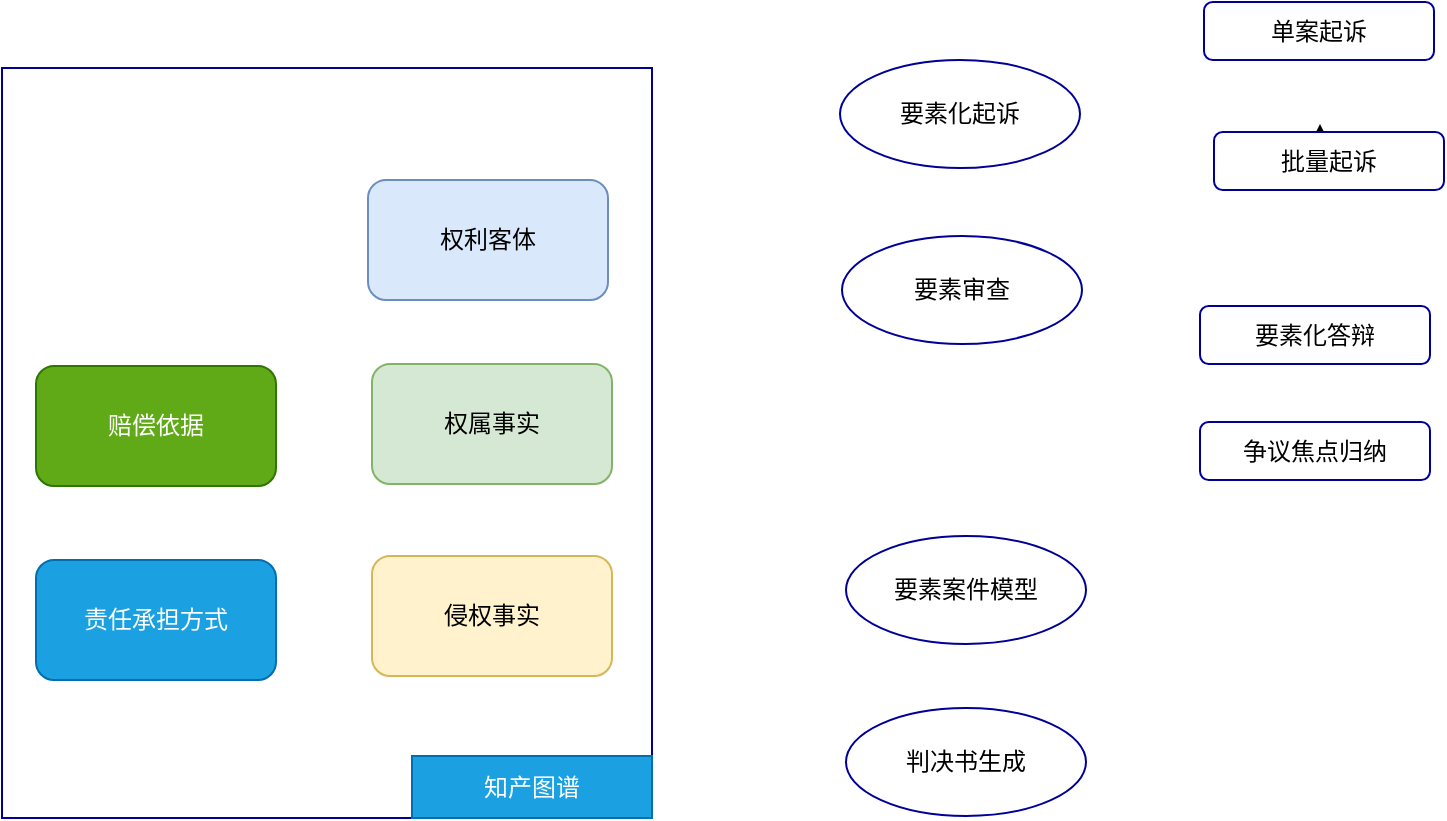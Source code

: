 <mxfile version="16.2.7" type="github">
  <diagram id="OcVQEDXu7nUOIg3Wxhq2" name="Page-1">
    <mxGraphModel dx="946" dy="588" grid="0" gridSize="10" guides="1" tooltips="1" connect="1" arrows="1" fold="1" page="1" pageScale="1" pageWidth="2339" pageHeight="3300" math="0" shadow="0">
      <root>
        <mxCell id="0" />
        <mxCell id="1" parent="0" />
        <mxCell id="e8YckfYskvcJTgNlKwXh-6" value="" style="rounded=0;whiteSpace=wrap;html=1;strokeColor=#000099;" vertex="1" parent="1">
          <mxGeometry x="15" y="47" width="325" height="375" as="geometry" />
        </mxCell>
        <mxCell id="e8YckfYskvcJTgNlKwXh-1" value="赔偿依据" style="rounded=1;whiteSpace=wrap;html=1;fillColor=#60a917;fontColor=#ffffff;strokeColor=#2D7600;" vertex="1" parent="1">
          <mxGeometry x="32" y="196" width="120" height="60" as="geometry" />
        </mxCell>
        <mxCell id="e8YckfYskvcJTgNlKwXh-2" value="权利客体" style="rounded=1;whiteSpace=wrap;html=1;fillColor=#dae8fc;strokeColor=#6c8ebf;" vertex="1" parent="1">
          <mxGeometry x="198" y="103" width="120" height="60" as="geometry" />
        </mxCell>
        <mxCell id="e8YckfYskvcJTgNlKwXh-3" value="权属事实" style="rounded=1;whiteSpace=wrap;html=1;fillColor=#d5e8d4;strokeColor=#82b366;" vertex="1" parent="1">
          <mxGeometry x="200" y="195" width="120" height="60" as="geometry" />
        </mxCell>
        <mxCell id="e8YckfYskvcJTgNlKwXh-4" value="侵权事实" style="rounded=1;whiteSpace=wrap;html=1;fillColor=#fff2cc;strokeColor=#d6b656;" vertex="1" parent="1">
          <mxGeometry x="200" y="291" width="120" height="60" as="geometry" />
        </mxCell>
        <mxCell id="e8YckfYskvcJTgNlKwXh-5" value="责任承担方式" style="rounded=1;whiteSpace=wrap;html=1;fillColor=#1ba1e2;fontColor=#ffffff;strokeColor=#006EAF;" vertex="1" parent="1">
          <mxGeometry x="32" y="293" width="120" height="60" as="geometry" />
        </mxCell>
        <mxCell id="e8YckfYskvcJTgNlKwXh-7" value="知产图谱" style="rounded=0;whiteSpace=wrap;html=1;strokeColor=#006EAF;fillColor=#1ba1e2;fontColor=#ffffff;" vertex="1" parent="1">
          <mxGeometry x="220" y="391" width="120" height="31" as="geometry" />
        </mxCell>
        <mxCell id="e8YckfYskvcJTgNlKwXh-8" value="要素化起诉" style="ellipse;whiteSpace=wrap;html=1;strokeColor=#000099;" vertex="1" parent="1">
          <mxGeometry x="434" y="43" width="120" height="54" as="geometry" />
        </mxCell>
        <mxCell id="e8YckfYskvcJTgNlKwXh-10" value="要素审查" style="ellipse;whiteSpace=wrap;html=1;strokeColor=#000099;" vertex="1" parent="1">
          <mxGeometry x="435" y="131" width="120" height="54" as="geometry" />
        </mxCell>
        <mxCell id="e8YckfYskvcJTgNlKwXh-11" value="要素案件模型" style="ellipse;whiteSpace=wrap;html=1;strokeColor=#000099;" vertex="1" parent="1">
          <mxGeometry x="437" y="281" width="120" height="54" as="geometry" />
        </mxCell>
        <mxCell id="e8YckfYskvcJTgNlKwXh-12" value="要素化答辩" style="rounded=1;whiteSpace=wrap;html=1;strokeColor=#000099;" vertex="1" parent="1">
          <mxGeometry x="614" y="166" width="115" height="29" as="geometry" />
        </mxCell>
        <mxCell id="e8YckfYskvcJTgNlKwXh-14" value="争议焦点归纳" style="rounded=1;whiteSpace=wrap;html=1;strokeColor=#000099;" vertex="1" parent="1">
          <mxGeometry x="614" y="224" width="115" height="29" as="geometry" />
        </mxCell>
        <mxCell id="e8YckfYskvcJTgNlKwXh-15" value="判决书生成" style="ellipse;whiteSpace=wrap;html=1;strokeColor=#000099;" vertex="1" parent="1">
          <mxGeometry x="437" y="367" width="120" height="54" as="geometry" />
        </mxCell>
        <mxCell id="e8YckfYskvcJTgNlKwXh-17" value="单案起诉" style="rounded=1;whiteSpace=wrap;html=1;strokeColor=#000099;" vertex="1" parent="1">
          <mxGeometry x="616" y="14" width="115" height="29" as="geometry" />
        </mxCell>
        <mxCell id="e8YckfYskvcJTgNlKwXh-19" style="edgeStyle=orthogonalEdgeStyle;rounded=0;orthogonalLoop=1;jettySize=auto;html=1;exitX=0.5;exitY=0;exitDx=0;exitDy=0;" edge="1" parent="1" source="e8YckfYskvcJTgNlKwXh-18">
          <mxGeometry relative="1" as="geometry">
            <mxPoint x="674" y="75" as="targetPoint" />
          </mxGeometry>
        </mxCell>
        <mxCell id="e8YckfYskvcJTgNlKwXh-18" value="批量起诉" style="rounded=1;whiteSpace=wrap;html=1;strokeColor=#000099;" vertex="1" parent="1">
          <mxGeometry x="621" y="79" width="115" height="29" as="geometry" />
        </mxCell>
      </root>
    </mxGraphModel>
  </diagram>
</mxfile>
